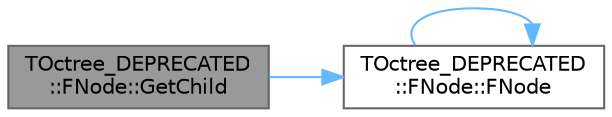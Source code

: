 digraph "TOctree_DEPRECATED::FNode::GetChild"
{
 // INTERACTIVE_SVG=YES
 // LATEX_PDF_SIZE
  bgcolor="transparent";
  edge [fontname=Helvetica,fontsize=10,labelfontname=Helvetica,labelfontsize=10];
  node [fontname=Helvetica,fontsize=10,shape=box,height=0.2,width=0.4];
  rankdir="LR";
  Node1 [id="Node000001",label="TOctree_DEPRECATED\l::FNode::GetChild",height=0.2,width=0.4,color="gray40", fillcolor="grey60", style="filled", fontcolor="black",tooltip=" "];
  Node1 -> Node2 [id="edge1_Node000001_Node000002",color="steelblue1",style="solid",tooltip=" "];
  Node2 [id="Node000002",label="TOctree_DEPRECATED\l::FNode::FNode",height=0.2,width=0.4,color="grey40", fillcolor="white", style="filled",URL="$dd/ddf/classTOctree__DEPRECATED_1_1FNode.html#a3ed1b0216d70beab57023c835287babe",tooltip="Initialization constructor."];
  Node2 -> Node2 [id="edge2_Node000002_Node000002",color="steelblue1",style="solid",tooltip=" "];
}
